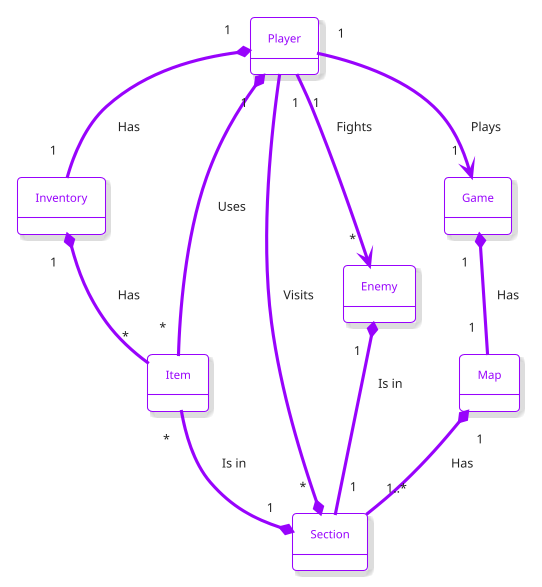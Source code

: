 @startuml

!theme materia-outline

skinparam ArrowColor #9803fc
skinparam BackgroundColor #FFFFFF
skinparam ObjectBorderColor #9803fc
skinparam ObjectFontColor #9803fc

object Player
object Inventory
object Item
object Section
object Enemy
object Game
object Map

Player "1" *-- "1" Inventory: Has
Inventory "1" *-- "*" Item: Has
Player "1" --> "*" Enemy: Fights
Player "1" --> "1" Game: Plays
Player "1" --* "*" Section: Visits
Enemy "1" *-- "1" Section: Is in
Item "*" --* "1" Section: Is in
Player "1" *-- "*" Item: Uses
Game "1" *-- "1" Map: Has
Map "1" *-- "1..*" Section : Has
@enduml